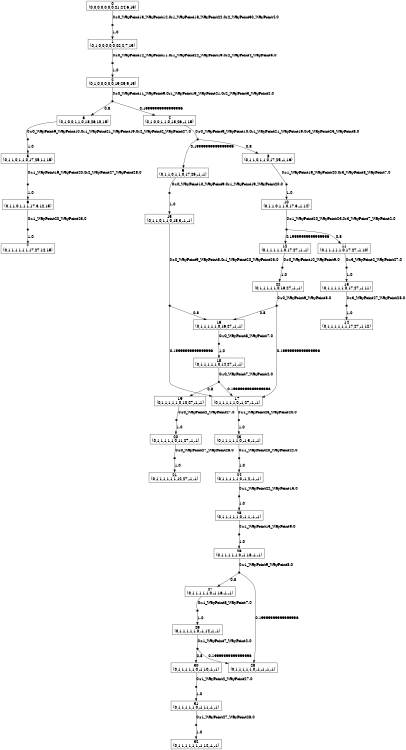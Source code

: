 digraph MDP {
size="8,5"
node [shape=box];
0 -> n0_0 [ arrowhead=none,label="0:r0_WayPoint13_WayPoint12.0r1_WayPoint18_WayPoint22.0r2_WayPoint30_WayPoint4.0" ];
n0_0 [ shape=point,width=0.1,height=0.1,label="" ];
n0_0 -> 1 [ label="1.0" ];
1 -> n1_0 [ arrowhead=none,label="0:r0_WayPoint12_WayPoint11.0r1_WayPoint22_WayPoint19.0r2_WayPoint4_WayPoint3.0" ];
n1_0 [ shape=point,width=0.1,height=0.1,label="" ];
n1_0 -> 2 [ label="1.0" ];
2 -> n2_0 [ arrowhead=none,label="0:r0_WayPoint11_WayPoint9.0r1_WayPoint19_WayPoint21.0r2_WayPoint3_WayPoint2.0" ];
n2_0 [ shape=point,width=0.1,height=0.1,label="" ];
n2_0 -> 3 [ label="0.8" ];
n2_0 -> 4 [ label="0.19999999999999996" ];
3 -> n3_0 [ arrowhead=none,label="0:r0_WayPoint9_WayPoint10.0r1_WayPoint21_WayPoint19.0r2_WayPoint2_WayPoint27.0" ];
n3_0 [ shape=point,width=0.1,height=0.1,label="" ];
n3_0 -> 5 [ label="1.0" ];
4 -> n4_0 [ arrowhead=none,label="0:r0_WayPoint9_WayPoint10.0r1_WayPoint21_WayPoint19.0r3_WayPoint25_WayPoint8.0" ];
n4_0 [ shape=point,width=0.1,height=0.1,label="" ];
n4_0 -> 8 [ label="0.8" ];
n4_0 -> 9 [ label="0.19999999999999996" ];
5 -> n5_0 [ arrowhead=none,label="0:r1_WayPoint19_WayPoint20.0r2_WayPoint27_WayPoint28.0" ];
n5_0 [ shape=point,width=0.1,height=0.1,label="" ];
n5_0 -> 6 [ label="1.0" ];
6 -> n6_0 [ arrowhead=none,label="0:r1_WayPoint20_WayPoint23.0" ];
n6_0 [ shape=point,width=0.1,height=0.1,label="" ];
n6_0 -> 7 [ label="1.0" ];
8 -> n8_0 [ arrowhead=none,label="0:r1_WayPoint19_WayPoint20.0r3_WayPoint8_WayPoint7.0" ];
n8_0 [ shape=point,width=0.1,height=0.1,label="" ];
n8_0 -> 10 [ label="1.0" ];
9 -> n9_0 [ arrowhead=none,label="0:r0_WayPoint10_WayPoint9.0r1_WayPoint19_WayPoint20.0" ];
n9_0 [ shape=point,width=0.1,height=0.1,label="" ];
n9_0 -> 15 [ label="1.0" ];
10 -> n10_0 [ arrowhead=none,label="0:r1_WayPoint20_WayPoint23.0r3_WayPoint7_WayPoint2.0" ];
n10_0 [ shape=point,width=0.1,height=0.1,label="" ];
n10_0 -> 11 [ label="0.8" ];
n10_0 -> 12 [ label="0.19999999999999996" ];
11 -> n11_0 [ arrowhead=none,label="0:r3_WayPoint2_WayPoint27.0" ];
n11_0 [ shape=point,width=0.1,height=0.1,label="" ];
n11_0 -> 13 [ label="1.0" ];
12 -> n12_0 [ arrowhead=none,label="0:r0_WayPoint10_WayPoint9.0" ];
n12_0 [ shape=point,width=0.1,height=0.1,label="" ];
n12_0 -> 22 [ label="1.0" ];
13 -> n13_0 [ arrowhead=none,label="0:r3_WayPoint27_WayPoint28.0" ];
n13_0 [ shape=point,width=0.1,height=0.1,label="" ];
n13_0 -> 14 [ label="1.0" ];
15 -> n15_0 [ arrowhead=none,label="0:r0_WayPoint9_WayPoint8.0r1_WayPoint20_WayPoint23.0" ];
n15_0 [ shape=point,width=0.1,height=0.1,label="" ];
n15_0 -> 16 [ label="0.8" ];
n15_0 -> 17 [ label="0.19999999999999996" ];
16 -> n16_0 [ arrowhead=none,label="0:r0_WayPoint8_WayPoint7.0" ];
n16_0 [ shape=point,width=0.1,height=0.1,label="" ];
n16_0 -> 18 [ label="1.0" ];
17 -> n17_0 [ arrowhead=none,label="0:r1_WayPoint23_WayPoint20.0" ];
n17_0 [ shape=point,width=0.1,height=0.1,label="" ];
n17_0 -> 23 [ label="1.0" ];
18 -> n18_0 [ arrowhead=none,label="0:r0_WayPoint7_WayPoint2.0" ];
n18_0 [ shape=point,width=0.1,height=0.1,label="" ];
n18_0 -> 17 [ label="0.19999999999999996" ];
n18_0 -> 19 [ label="0.8" ];
19 -> n19_0 [ arrowhead=none,label="0:r0_WayPoint2_WayPoint27.0" ];
n19_0 [ shape=point,width=0.1,height=0.1,label="" ];
n19_0 -> 20 [ label="1.0" ];
20 -> n20_0 [ arrowhead=none,label="0:r0_WayPoint27_WayPoint28.0" ];
n20_0 [ shape=point,width=0.1,height=0.1,label="" ];
n20_0 -> 21 [ label="1.0" ];
22 -> n22_0 [ arrowhead=none,label="0:r0_WayPoint9_WayPoint8.0" ];
n22_0 [ shape=point,width=0.1,height=0.1,label="" ];
n22_0 -> 16 [ label="0.8" ];
n22_0 -> 17 [ label="0.19999999999999996" ];
23 -> n23_0 [ arrowhead=none,label="0:r1_WayPoint20_WayPoint22.0" ];
n23_0 [ shape=point,width=0.1,height=0.1,label="" ];
n23_0 -> 24 [ label="1.0" ];
24 -> n24_0 [ arrowhead=none,label="0:r1_WayPoint22_WayPoint15.0" ];
n24_0 [ shape=point,width=0.1,height=0.1,label="" ];
n24_0 -> 25 [ label="1.0" ];
25 -> n25_0 [ arrowhead=none,label="0:r1_WayPoint15_WayPoint9.0" ];
n25_0 [ shape=point,width=0.1,height=0.1,label="" ];
n25_0 -> 26 [ label="1.0" ];
26 -> n26_0 [ arrowhead=none,label="0:r1_WayPoint9_WayPoint8.0" ];
n26_0 [ shape=point,width=0.1,height=0.1,label="" ];
n26_0 -> 27 [ label="0.8" ];
n26_0 -> 28 [ label="0.19999999999999996" ];
27 -> n27_0 [ arrowhead=none,label="0:r1_WayPoint8_WayPoint7.0" ];
n27_0 [ shape=point,width=0.1,height=0.1,label="" ];
n27_0 -> 29 [ label="1.0" ];
29 -> n29_0 [ arrowhead=none,label="0:r1_WayPoint7_WayPoint2.0" ];
n29_0 [ shape=point,width=0.1,height=0.1,label="" ];
n29_0 -> 28 [ label="0.19999999999999996" ];
n29_0 -> 30 [ label="0.8" ];
30 -> n30_0 [ arrowhead=none,label="0:r1_WayPoint2_WayPoint27.0" ];
n30_0 [ shape=point,width=0.1,height=0.1,label="" ];
n30_0 -> 31 [ label="1.0" ];
31 -> n31_0 [ arrowhead=none,label="0:r1_WayPoint27_WayPoint28.0" ];
n31_0 [ shape=point,width=0.1,height=0.1,label="" ];
n31_0 -> 32 [ label="1.0" ];
0 [label="0\n(0,0,0,0,0,0,0,21,24,6,15)"]
1 [label="1\n(0,1,0,0,0,0,0,22,2,7,15)"]
2 [label="2\n(0,1,0,0,0,0,0,19,25,9,15)"]
3 [label="3\n(0,1,0,0,1,1,0,18,26,10,15)"]
4 [label="4\n(0,1,0,0,1,1,0,18,26,-1,15)"]
5 [label="5\n(0,1,1,0,1,1,0,17,25,11,15)"]
6 [label="6\n(0,1,1,0,1,1,1,17,3,12,15)"]
7 [label="7\n(0,1,1,1,1,1,1,17,27,12,15)"]
8 [label="8\n(0,1,1,0,1,1,0,17,25,-1,16)"]
9 [label="9\n(0,1,1,0,1,1,0,17,25,-1,-1)"]
10 [label="10\n(0,1,1,0,1,1,0,17,3,-1,14)"]
11 [label="11\n(0,1,1,1,1,1,0,17,27,-1,10)"]
12 [label="12\n(0,1,1,1,1,1,0,17,27,-1,-1)"]
13 [label="13\n(0,1,1,1,1,1,0,17,27,-1,11)"]
14 [label="14\n(0,1,1,1,1,1,1,17,27,-1,12)"]
15 [label="15\n(0,1,1,0,1,1,0,18,3,-1,-1)"]
16 [label="16\n(0,1,1,1,1,1,0,16,27,-1,-1)"]
17 [label="17\n(0,1,1,1,1,1,0,-1,27,-1,-1)"]
18 [label="18\n(0,1,1,1,1,1,0,14,27,-1,-1)"]
19 [label="19\n(0,1,1,1,1,1,0,10,27,-1,-1)"]
20 [label="20\n(0,1,1,1,1,1,0,11,27,-1,-1)"]
21 [label="21\n(0,1,1,1,1,1,1,12,27,-1,-1)"]
22 [label="22\n(0,1,1,1,1,1,0,18,27,-1,-1)"]
23 [label="23\n(0,1,1,1,1,1,0,-1,3,-1,-1)"]
24 [label="24\n(0,1,1,1,1,1,0,-1,2,-1,-1)"]
25 [label="25\n(0,1,1,1,1,1,0,-1,1,-1,-1)"]
26 [label="26\n(0,1,1,1,1,1,0,-1,18,-1,-1)"]
27 [label="27\n(0,1,1,1,1,1,0,-1,16,-1,-1)"]
28 [label="28\n(0,1,1,1,1,1,0,-1,-1,-1,-1)"]
29 [label="29\n(0,1,1,1,1,1,0,-1,14,-1,-1)"]
30 [label="30\n(0,1,1,1,1,1,0,-1,10,-1,-1)"]
31 [label="31\n(0,1,1,1,1,1,0,-1,11,-1,-1)"]
32 [label="32\n(0,1,1,1,1,1,1,-1,12,-1,-1)"]
}

